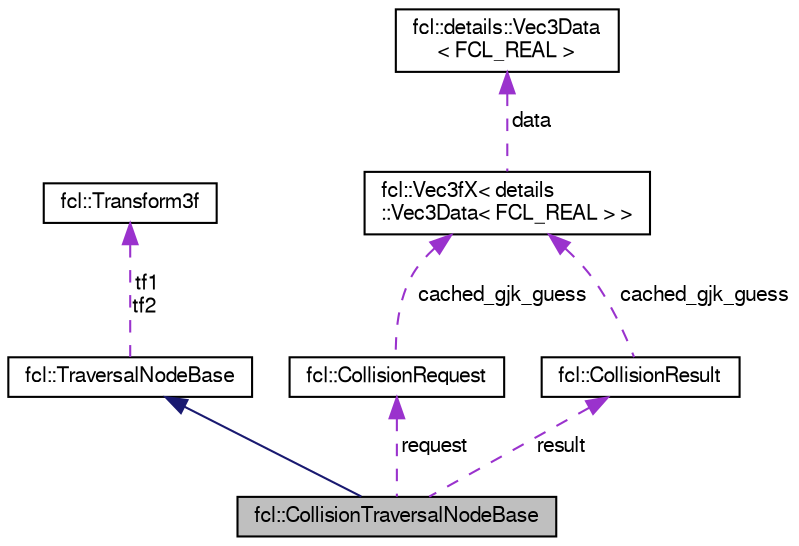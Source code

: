 digraph "fcl::CollisionTraversalNodeBase"
{
  edge [fontname="FreeSans",fontsize="10",labelfontname="FreeSans",labelfontsize="10"];
  node [fontname="FreeSans",fontsize="10",shape=record];
  Node1 [label="fcl::CollisionTraversalNodeBase",height=0.2,width=0.4,color="black", fillcolor="grey75", style="filled" fontcolor="black"];
  Node2 -> Node1 [dir="back",color="midnightblue",fontsize="10",style="solid",fontname="FreeSans"];
  Node2 [label="fcl::TraversalNodeBase",height=0.2,width=0.4,color="black", fillcolor="white", style="filled",URL="$a00214.html",tooltip="Node structure encoding the information required for traversal. "];
  Node3 -> Node2 [dir="back",color="darkorchid3",fontsize="10",style="dashed",label=" tf1\ntf2" ,fontname="FreeSans"];
  Node3 [label="fcl::Transform3f",height=0.2,width=0.4,color="black", fillcolor="white", style="filled",URL="$a00212.html",tooltip="Simple transform class used locally by InterpMotion. "];
  Node4 -> Node1 [dir="back",color="darkorchid3",fontsize="10",style="dashed",label=" request" ,fontname="FreeSans"];
  Node4 [label="fcl::CollisionRequest",height=0.2,width=0.4,color="black", fillcolor="white", style="filled",URL="$a00030.html",tooltip="request to the collision algorithm "];
  Node5 -> Node4 [dir="back",color="darkorchid3",fontsize="10",style="dashed",label=" cached_gjk_guess" ,fontname="FreeSans"];
  Node5 [label="fcl::Vec3fX\< details\l::Vec3Data\< FCL_REAL \> \>",height=0.2,width=0.4,color="black", fillcolor="white", style="filled",URL="$a00223.html"];
  Node6 -> Node5 [dir="back",color="darkorchid3",fontsize="10",style="dashed",label=" data" ,fontname="FreeSans"];
  Node6 [label="fcl::details::Vec3Data\l\< FCL_REAL \>",height=0.2,width=0.4,color="black", fillcolor="white", style="filled",URL="$a00222.html"];
  Node7 -> Node1 [dir="back",color="darkorchid3",fontsize="10",style="dashed",label=" result" ,fontname="FreeSans"];
  Node7 [label="fcl::CollisionResult",height=0.2,width=0.4,color="black", fillcolor="white", style="filled",URL="$a00031.html",tooltip="collision result "];
  Node5 -> Node7 [dir="back",color="darkorchid3",fontsize="10",style="dashed",label=" cached_gjk_guess" ,fontname="FreeSans"];
}
